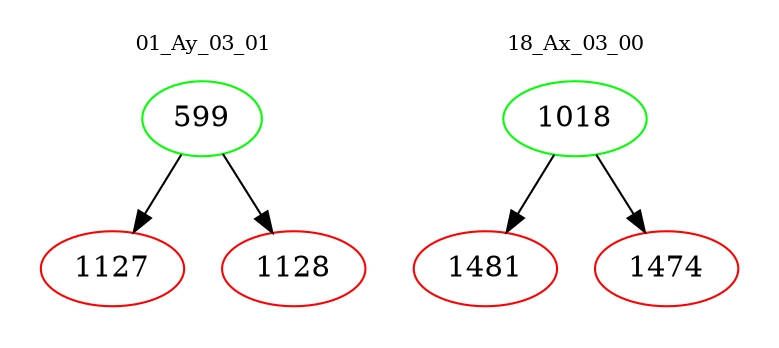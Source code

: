 digraph{
subgraph cluster_0 {
color = white
label = "01_Ay_03_01";
fontsize=10;
T0_599 [label="599", color="green"]
T0_599 -> T0_1127 [color="black"]
T0_1127 [label="1127", color="red"]
T0_599 -> T0_1128 [color="black"]
T0_1128 [label="1128", color="red"]
}
subgraph cluster_1 {
color = white
label = "18_Ax_03_00";
fontsize=10;
T1_1018 [label="1018", color="green"]
T1_1018 -> T1_1481 [color="black"]
T1_1481 [label="1481", color="red"]
T1_1018 -> T1_1474 [color="black"]
T1_1474 [label="1474", color="red"]
}
}
